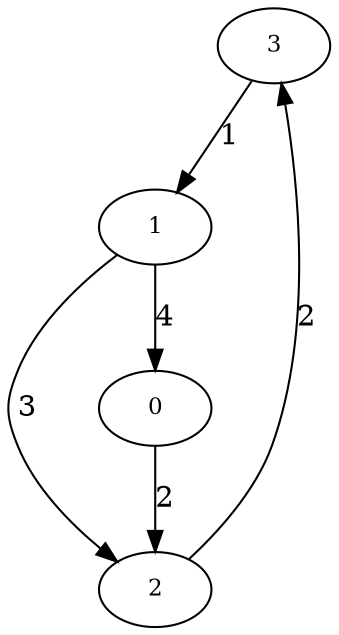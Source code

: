 strict digraph "d" {
	splines=true;
	sep="+25,25";
	overlap=scalexy;
	nodesep=0.8;
	node [fontsize=11];

	3;
	2;
	1;
	0;
	0 -> 2 ["peso"=2, label=2]
	1 -> 0 ["peso"=4, label=4]
	1 -> 2 ["peso"=3, label=3]
	2 -> 3 ["peso"=2, label=2]
	3 -> 1 ["peso"=1, label=1]
}
